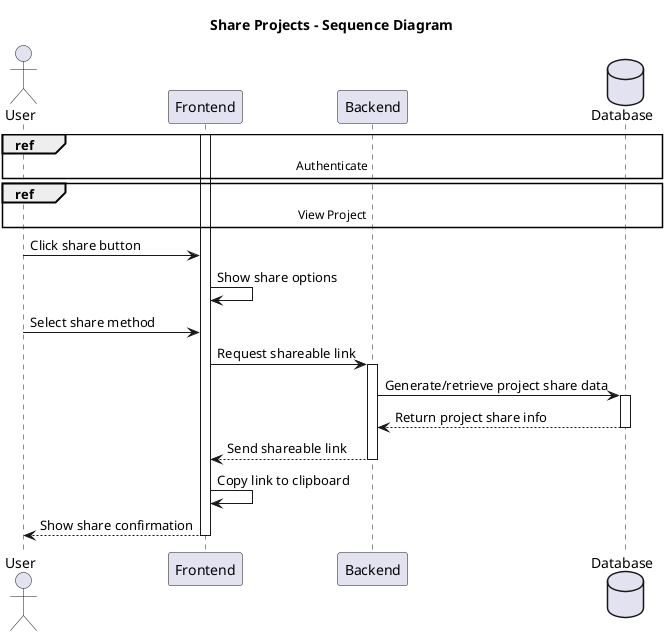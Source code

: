 @startuml
title Share Projects - Sequence Diagram

actor User
participant Frontend
participant Backend
database Database

ref over User, Database: Authenticate

ref over User, Database: View Project

activate Frontend

User -> Frontend: Click share button
Frontend -> Frontend: Show share options

User -> Frontend: Select share method
Frontend -> Backend: Request shareable link
activate Backend

Backend -> Database: Generate/retrieve project share data
activate Database
Database --> Backend: Return project share info
deactivate Database

Backend --> Frontend: Send shareable link
deactivate Backend

Frontend -> Frontend: Copy link to clipboard
Frontend --> User: Show share confirmation
deactivate Frontend

@enduml